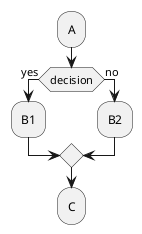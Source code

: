 @startuml
skinparam ConditionEndStyle diamond
:A;
if (decision) then (yes)
  :B1;
else (no)
  :B2;
endif
:C;
@enduml
